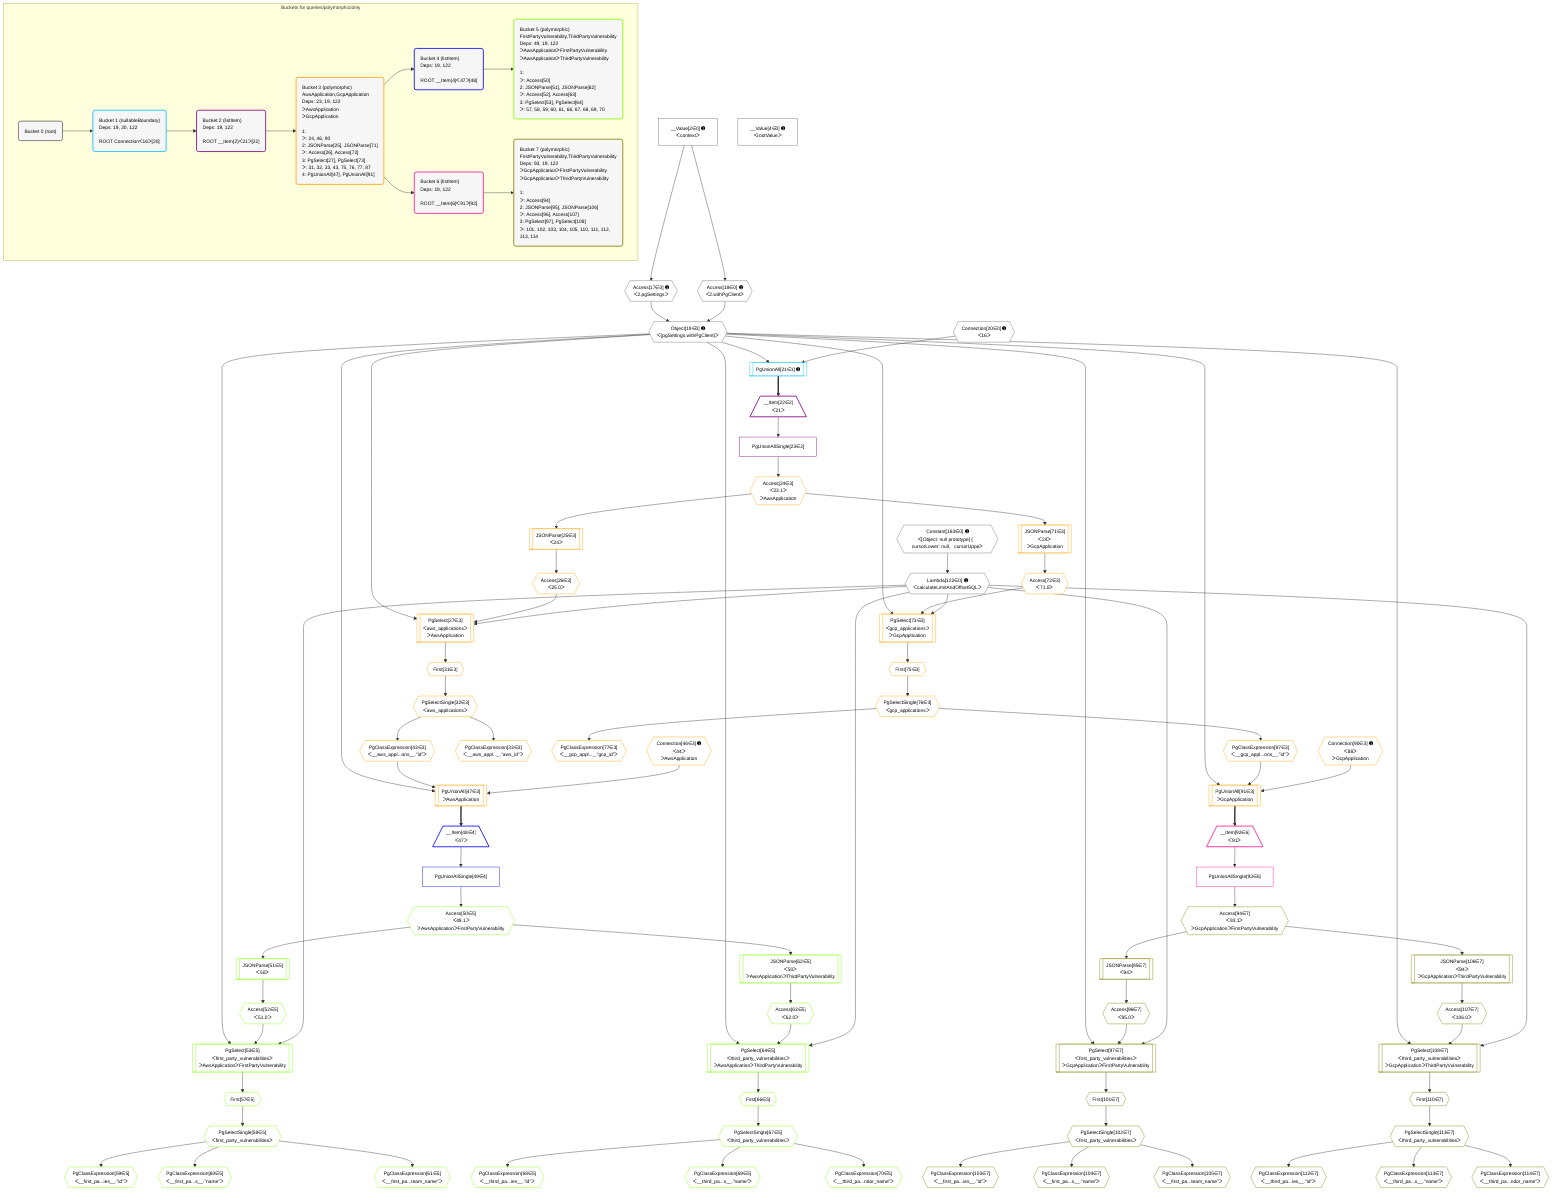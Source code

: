 %%{init: {'themeVariables': { 'fontSize': '12px'}}}%%
graph TD
    classDef path fill:#eee,stroke:#000,color:#000
    classDef plan fill:#fff,stroke-width:1px,color:#000
    classDef itemplan fill:#fff,stroke-width:2px,color:#000
    classDef unbatchedplan fill:#dff,stroke-width:1px,color:#000
    classDef sideeffectplan fill:#fcc,stroke-width:2px,color:#000
    classDef bucket fill:#f6f6f6,color:#000,stroke-width:2px,text-align:left


    %% plan dependencies
    Object19{{"Object[19∈0] ➊<br />ᐸ{pgSettings,withPgClient}ᐳ"}}:::plan
    Access17{{"Access[17∈0] ➊<br />ᐸ2.pgSettingsᐳ"}}:::plan
    Access18{{"Access[18∈0] ➊<br />ᐸ2.withPgClientᐳ"}}:::plan
    Access17 & Access18 --> Object19
    __Value2["__Value[2∈0] ➊<br />ᐸcontextᐳ"]:::plan
    __Value2 --> Access17
    __Value2 --> Access18
    Lambda122{{"Lambda[122∈0] ➊<br />ᐸcalculateLimitAndOffsetSQLᐳ"}}:::plan
    Constant163{{"Constant[163∈0] ➊<br />ᐸ[Object: null prototype] {   cursorLower: null,   cursorUppeᐳ"}}:::plan
    Constant163 --> Lambda122
    __Value4["__Value[4∈0] ➊<br />ᐸrootValueᐳ"]:::plan
    Connection20{{"Connection[20∈0] ➊<br />ᐸ16ᐳ"}}:::plan
    PgUnionAll21[["PgUnionAll[21∈1] ➊"]]:::plan
    Object19 & Connection20 --> PgUnionAll21
    __Item22[/"__Item[22∈2]<br />ᐸ21ᐳ"\]:::itemplan
    PgUnionAll21 ==> __Item22
    PgUnionAllSingle23["PgUnionAllSingle[23∈2]"]:::plan
    __Item22 --> PgUnionAllSingle23
    PgSelect27[["PgSelect[27∈3]<br />ᐸaws_applicationsᐳ<br />ᐳAwsApplication"]]:::plan
    Access26{{"Access[26∈3]<br />ᐸ25.0ᐳ"}}:::plan
    Object19 & Access26 & Lambda122 --> PgSelect27
    PgUnionAll47[["PgUnionAll[47∈3]<br />ᐳAwsApplication"]]:::plan
    PgClassExpression43{{"PgClassExpression[43∈3]<br />ᐸ__aws_appl...ons__.”id”ᐳ"}}:::plan
    Connection46{{"Connection[46∈3] ➊<br />ᐸ44ᐳ<br />ᐳAwsApplication"}}:::plan
    Object19 & PgClassExpression43 & Connection46 --> PgUnionAll47
    PgSelect73[["PgSelect[73∈3]<br />ᐸgcp_applicationsᐳ<br />ᐳGcpApplication"]]:::plan
    Access72{{"Access[72∈3]<br />ᐸ71.0ᐳ"}}:::plan
    Object19 & Access72 & Lambda122 --> PgSelect73
    PgUnionAll91[["PgUnionAll[91∈3]<br />ᐳGcpApplication"]]:::plan
    PgClassExpression87{{"PgClassExpression[87∈3]<br />ᐸ__gcp_appl...ons__.”id”ᐳ"}}:::plan
    Connection90{{"Connection[90∈3] ➊<br />ᐸ88ᐳ<br />ᐳGcpApplication"}}:::plan
    Object19 & PgClassExpression87 & Connection90 --> PgUnionAll91
    Access24{{"Access[24∈3]<br />ᐸ23.1ᐳ<br />ᐳAwsApplication"}}:::plan
    PgUnionAllSingle23 --> Access24
    JSONParse25[["JSONParse[25∈3]<br />ᐸ24ᐳ"]]:::plan
    Access24 --> JSONParse25
    JSONParse25 --> Access26
    First31{{"First[31∈3]"}}:::plan
    PgSelect27 --> First31
    PgSelectSingle32{{"PgSelectSingle[32∈3]<br />ᐸaws_applicationsᐳ"}}:::plan
    First31 --> PgSelectSingle32
    PgClassExpression33{{"PgClassExpression[33∈3]<br />ᐸ__aws_appl..._.”aws_id”ᐳ"}}:::plan
    PgSelectSingle32 --> PgClassExpression33
    PgSelectSingle32 --> PgClassExpression43
    JSONParse71[["JSONParse[71∈3]<br />ᐸ24ᐳ<br />ᐳGcpApplication"]]:::plan
    Access24 --> JSONParse71
    JSONParse71 --> Access72
    First75{{"First[75∈3]"}}:::plan
    PgSelect73 --> First75
    PgSelectSingle76{{"PgSelectSingle[76∈3]<br />ᐸgcp_applicationsᐳ"}}:::plan
    First75 --> PgSelectSingle76
    PgClassExpression77{{"PgClassExpression[77∈3]<br />ᐸ__gcp_appl..._.”gcp_id”ᐳ"}}:::plan
    PgSelectSingle76 --> PgClassExpression77
    PgSelectSingle76 --> PgClassExpression87
    __Item48[/"__Item[48∈4]<br />ᐸ47ᐳ"\]:::itemplan
    PgUnionAll47 ==> __Item48
    PgUnionAllSingle49["PgUnionAllSingle[49∈4]"]:::plan
    __Item48 --> PgUnionAllSingle49
    PgSelect53[["PgSelect[53∈5]<br />ᐸfirst_party_vulnerabilitiesᐳ<br />ᐳAwsApplicationᐳFirstPartyVulnerability"]]:::plan
    Access52{{"Access[52∈5]<br />ᐸ51.0ᐳ"}}:::plan
    Object19 & Access52 & Lambda122 --> PgSelect53
    PgSelect64[["PgSelect[64∈5]<br />ᐸthird_party_vulnerabilitiesᐳ<br />ᐳAwsApplicationᐳThirdPartyVulnerability"]]:::plan
    Access63{{"Access[63∈5]<br />ᐸ62.0ᐳ"}}:::plan
    Object19 & Access63 & Lambda122 --> PgSelect64
    Access50{{"Access[50∈5]<br />ᐸ49.1ᐳ<br />ᐳAwsApplicationᐳFirstPartyVulnerability"}}:::plan
    PgUnionAllSingle49 --> Access50
    JSONParse51[["JSONParse[51∈5]<br />ᐸ50ᐳ"]]:::plan
    Access50 --> JSONParse51
    JSONParse51 --> Access52
    First57{{"First[57∈5]"}}:::plan
    PgSelect53 --> First57
    PgSelectSingle58{{"PgSelectSingle[58∈5]<br />ᐸfirst_party_vulnerabilitiesᐳ"}}:::plan
    First57 --> PgSelectSingle58
    PgClassExpression59{{"PgClassExpression[59∈5]<br />ᐸ__first_pa...ies__.”id”ᐳ"}}:::plan
    PgSelectSingle58 --> PgClassExpression59
    PgClassExpression60{{"PgClassExpression[60∈5]<br />ᐸ__first_pa...s__.”name”ᐳ"}}:::plan
    PgSelectSingle58 --> PgClassExpression60
    PgClassExpression61{{"PgClassExpression[61∈5]<br />ᐸ__first_pa...team_name”ᐳ"}}:::plan
    PgSelectSingle58 --> PgClassExpression61
    JSONParse62[["JSONParse[62∈5]<br />ᐸ50ᐳ<br />ᐳAwsApplicationᐳThirdPartyVulnerability"]]:::plan
    Access50 --> JSONParse62
    JSONParse62 --> Access63
    First66{{"First[66∈5]"}}:::plan
    PgSelect64 --> First66
    PgSelectSingle67{{"PgSelectSingle[67∈5]<br />ᐸthird_party_vulnerabilitiesᐳ"}}:::plan
    First66 --> PgSelectSingle67
    PgClassExpression68{{"PgClassExpression[68∈5]<br />ᐸ__third_pa...ies__.”id”ᐳ"}}:::plan
    PgSelectSingle67 --> PgClassExpression68
    PgClassExpression69{{"PgClassExpression[69∈5]<br />ᐸ__third_pa...s__.”name”ᐳ"}}:::plan
    PgSelectSingle67 --> PgClassExpression69
    PgClassExpression70{{"PgClassExpression[70∈5]<br />ᐸ__third_pa...ndor_name”ᐳ"}}:::plan
    PgSelectSingle67 --> PgClassExpression70
    __Item92[/"__Item[92∈6]<br />ᐸ91ᐳ"\]:::itemplan
    PgUnionAll91 ==> __Item92
    PgUnionAllSingle93["PgUnionAllSingle[93∈6]"]:::plan
    __Item92 --> PgUnionAllSingle93
    PgSelect97[["PgSelect[97∈7]<br />ᐸfirst_party_vulnerabilitiesᐳ<br />ᐳGcpApplicationᐳFirstPartyVulnerability"]]:::plan
    Access96{{"Access[96∈7]<br />ᐸ95.0ᐳ"}}:::plan
    Object19 & Access96 & Lambda122 --> PgSelect97
    PgSelect108[["PgSelect[108∈7]<br />ᐸthird_party_vulnerabilitiesᐳ<br />ᐳGcpApplicationᐳThirdPartyVulnerability"]]:::plan
    Access107{{"Access[107∈7]<br />ᐸ106.0ᐳ"}}:::plan
    Object19 & Access107 & Lambda122 --> PgSelect108
    Access94{{"Access[94∈7]<br />ᐸ93.1ᐳ<br />ᐳGcpApplicationᐳFirstPartyVulnerability"}}:::plan
    PgUnionAllSingle93 --> Access94
    JSONParse95[["JSONParse[95∈7]<br />ᐸ94ᐳ"]]:::plan
    Access94 --> JSONParse95
    JSONParse95 --> Access96
    First101{{"First[101∈7]"}}:::plan
    PgSelect97 --> First101
    PgSelectSingle102{{"PgSelectSingle[102∈7]<br />ᐸfirst_party_vulnerabilitiesᐳ"}}:::plan
    First101 --> PgSelectSingle102
    PgClassExpression103{{"PgClassExpression[103∈7]<br />ᐸ__first_pa...ies__.”id”ᐳ"}}:::plan
    PgSelectSingle102 --> PgClassExpression103
    PgClassExpression104{{"PgClassExpression[104∈7]<br />ᐸ__first_pa...s__.”name”ᐳ"}}:::plan
    PgSelectSingle102 --> PgClassExpression104
    PgClassExpression105{{"PgClassExpression[105∈7]<br />ᐸ__first_pa...team_name”ᐳ"}}:::plan
    PgSelectSingle102 --> PgClassExpression105
    JSONParse106[["JSONParse[106∈7]<br />ᐸ94ᐳ<br />ᐳGcpApplicationᐳThirdPartyVulnerability"]]:::plan
    Access94 --> JSONParse106
    JSONParse106 --> Access107
    First110{{"First[110∈7]"}}:::plan
    PgSelect108 --> First110
    PgSelectSingle111{{"PgSelectSingle[111∈7]<br />ᐸthird_party_vulnerabilitiesᐳ"}}:::plan
    First110 --> PgSelectSingle111
    PgClassExpression112{{"PgClassExpression[112∈7]<br />ᐸ__third_pa...ies__.”id”ᐳ"}}:::plan
    PgSelectSingle111 --> PgClassExpression112
    PgClassExpression113{{"PgClassExpression[113∈7]<br />ᐸ__third_pa...s__.”name”ᐳ"}}:::plan
    PgSelectSingle111 --> PgClassExpression113
    PgClassExpression114{{"PgClassExpression[114∈7]<br />ᐸ__third_pa...ndor_name”ᐳ"}}:::plan
    PgSelectSingle111 --> PgClassExpression114

    %% define steps

    subgraph "Buckets for queries/polymorphic/only"
    Bucket0("Bucket 0 (root)"):::bucket
    classDef bucket0 stroke:#696969
    class Bucket0,__Value2,__Value4,Access17,Access18,Object19,Connection20,Lambda122,Constant163 bucket0
    Bucket1("Bucket 1 (nullableBoundary)<br />Deps: 19, 20, 122<br /><br />ROOT Connectionᐸ16ᐳ[20]"):::bucket
    classDef bucket1 stroke:#00bfff
    class Bucket1,PgUnionAll21 bucket1
    Bucket2("Bucket 2 (listItem)<br />Deps: 19, 122<br /><br />ROOT __Item{2}ᐸ21ᐳ[22]"):::bucket
    classDef bucket2 stroke:#7f007f
    class Bucket2,__Item22,PgUnionAllSingle23 bucket2
    Bucket3("Bucket 3 (polymorphic)<br />AwsApplication,GcpApplication<br />Deps: 23, 19, 122<br />ᐳAwsApplication<br />ᐳGcpApplication<br /><br />1: <br />ᐳ: 24, 46, 90<br />2: JSONParse[25], JSONParse[71]<br />ᐳ: Access[26], Access[72]<br />3: PgSelect[27], PgSelect[73]<br />ᐳ: 31, 32, 33, 43, 75, 76, 77, 87<br />4: PgUnionAll[47], PgUnionAll[91]"):::bucket
    classDef bucket3 stroke:#ffa500
    class Bucket3,Access24,JSONParse25,Access26,PgSelect27,First31,PgSelectSingle32,PgClassExpression33,PgClassExpression43,Connection46,PgUnionAll47,JSONParse71,Access72,PgSelect73,First75,PgSelectSingle76,PgClassExpression77,PgClassExpression87,Connection90,PgUnionAll91 bucket3
    Bucket4("Bucket 4 (listItem)<br />Deps: 19, 122<br /><br />ROOT __Item{4}ᐸ47ᐳ[48]"):::bucket
    classDef bucket4 stroke:#0000ff
    class Bucket4,__Item48,PgUnionAllSingle49 bucket4
    Bucket5("Bucket 5 (polymorphic)<br />FirstPartyVulnerability,ThirdPartyVulnerability<br />Deps: 49, 19, 122<br />ᐳAwsApplicationᐳFirstPartyVulnerability<br />ᐳAwsApplicationᐳThirdPartyVulnerability<br /><br />1: <br />ᐳ: Access[50]<br />2: JSONParse[51], JSONParse[62]<br />ᐳ: Access[52], Access[63]<br />3: PgSelect[53], PgSelect[64]<br />ᐳ: 57, 58, 59, 60, 61, 66, 67, 68, 69, 70"):::bucket
    classDef bucket5 stroke:#7fff00
    class Bucket5,Access50,JSONParse51,Access52,PgSelect53,First57,PgSelectSingle58,PgClassExpression59,PgClassExpression60,PgClassExpression61,JSONParse62,Access63,PgSelect64,First66,PgSelectSingle67,PgClassExpression68,PgClassExpression69,PgClassExpression70 bucket5
    Bucket6("Bucket 6 (listItem)<br />Deps: 19, 122<br /><br />ROOT __Item{6}ᐸ91ᐳ[92]"):::bucket
    classDef bucket6 stroke:#ff1493
    class Bucket6,__Item92,PgUnionAllSingle93 bucket6
    Bucket7("Bucket 7 (polymorphic)<br />FirstPartyVulnerability,ThirdPartyVulnerability<br />Deps: 93, 19, 122<br />ᐳGcpApplicationᐳFirstPartyVulnerability<br />ᐳGcpApplicationᐳThirdPartyVulnerability<br /><br />1: <br />ᐳ: Access[94]<br />2: JSONParse[95], JSONParse[106]<br />ᐳ: Access[96], Access[107]<br />3: PgSelect[97], PgSelect[108]<br />ᐳ: 101, 102, 103, 104, 105, 110, 111, 112, 113, 114"):::bucket
    classDef bucket7 stroke:#808000
    class Bucket7,Access94,JSONParse95,Access96,PgSelect97,First101,PgSelectSingle102,PgClassExpression103,PgClassExpression104,PgClassExpression105,JSONParse106,Access107,PgSelect108,First110,PgSelectSingle111,PgClassExpression112,PgClassExpression113,PgClassExpression114 bucket7
    Bucket0 --> Bucket1
    Bucket1 --> Bucket2
    Bucket2 --> Bucket3
    Bucket3 --> Bucket4 & Bucket6
    Bucket4 --> Bucket5
    Bucket6 --> Bucket7
    end